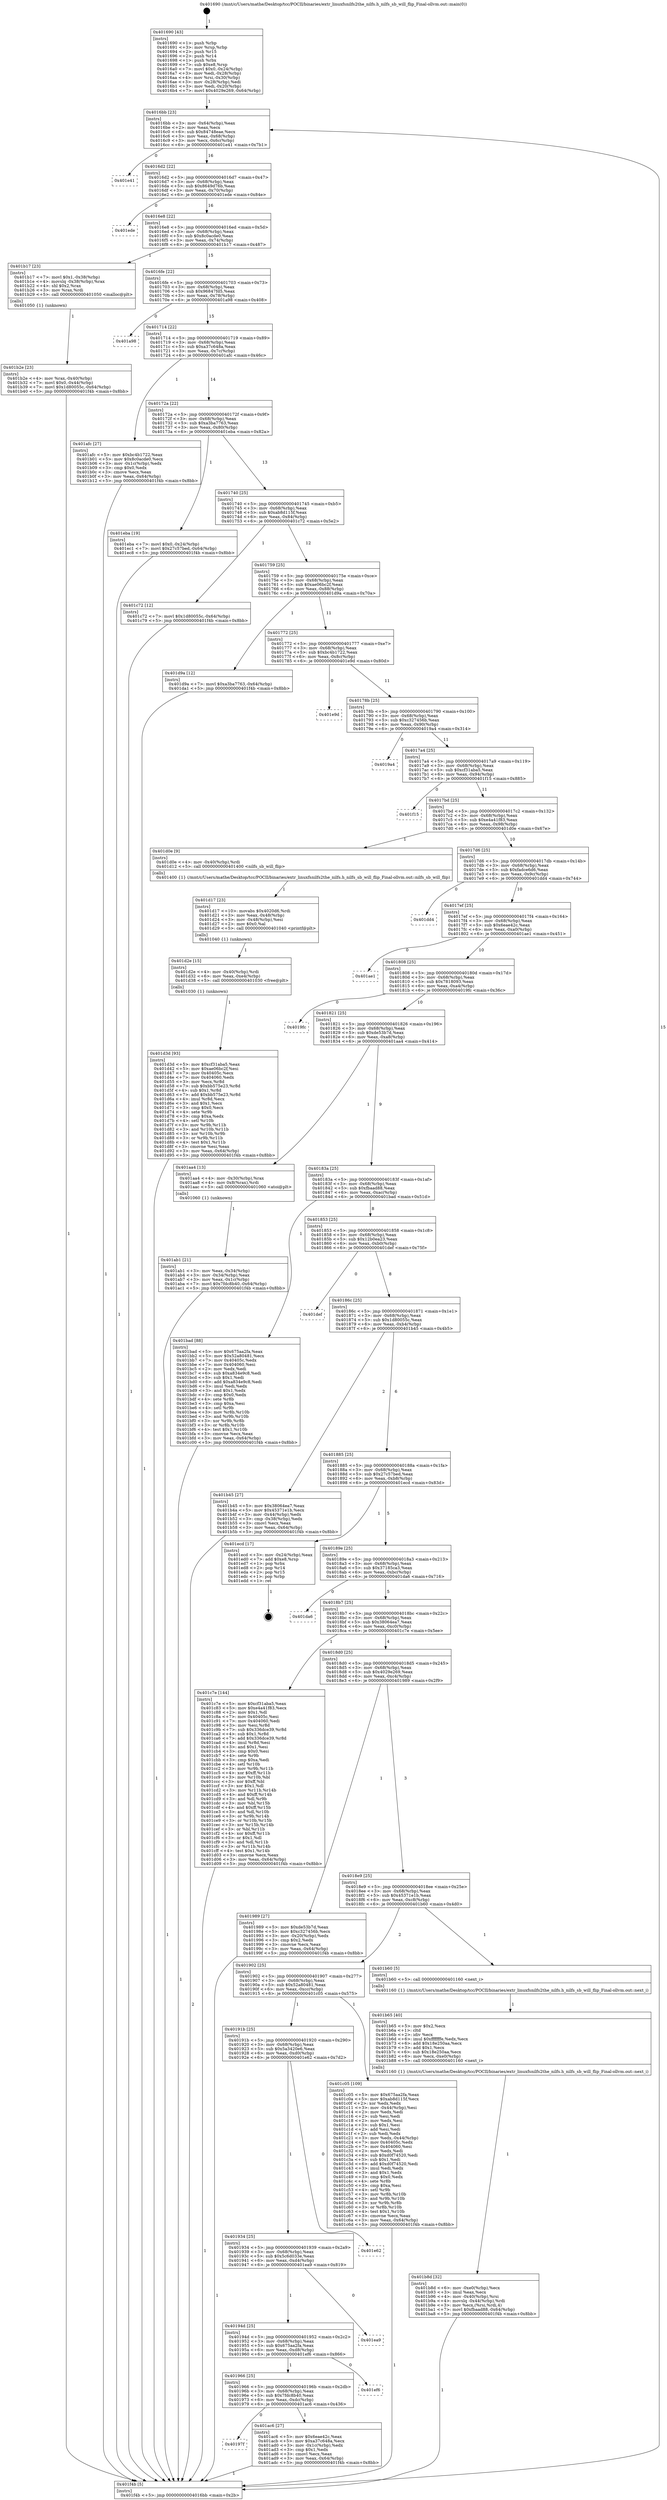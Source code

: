 digraph "0x401690" {
  label = "0x401690 (/mnt/c/Users/mathe/Desktop/tcc/POCII/binaries/extr_linuxfsnilfs2the_nilfs.h_nilfs_sb_will_flip_Final-ollvm.out::main(0))"
  labelloc = "t"
  node[shape=record]

  Entry [label="",width=0.3,height=0.3,shape=circle,fillcolor=black,style=filled]
  "0x4016bb" [label="{
     0x4016bb [23]\l
     | [instrs]\l
     &nbsp;&nbsp;0x4016bb \<+3\>: mov -0x64(%rbp),%eax\l
     &nbsp;&nbsp;0x4016be \<+2\>: mov %eax,%ecx\l
     &nbsp;&nbsp;0x4016c0 \<+6\>: sub $0x84748eae,%ecx\l
     &nbsp;&nbsp;0x4016c6 \<+3\>: mov %eax,-0x68(%rbp)\l
     &nbsp;&nbsp;0x4016c9 \<+3\>: mov %ecx,-0x6c(%rbp)\l
     &nbsp;&nbsp;0x4016cc \<+6\>: je 0000000000401e41 \<main+0x7b1\>\l
  }"]
  "0x401e41" [label="{
     0x401e41\l
  }", style=dashed]
  "0x4016d2" [label="{
     0x4016d2 [22]\l
     | [instrs]\l
     &nbsp;&nbsp;0x4016d2 \<+5\>: jmp 00000000004016d7 \<main+0x47\>\l
     &nbsp;&nbsp;0x4016d7 \<+3\>: mov -0x68(%rbp),%eax\l
     &nbsp;&nbsp;0x4016da \<+5\>: sub $0x8649d76b,%eax\l
     &nbsp;&nbsp;0x4016df \<+3\>: mov %eax,-0x70(%rbp)\l
     &nbsp;&nbsp;0x4016e2 \<+6\>: je 0000000000401ede \<main+0x84e\>\l
  }"]
  Exit [label="",width=0.3,height=0.3,shape=circle,fillcolor=black,style=filled,peripheries=2]
  "0x401ede" [label="{
     0x401ede\l
  }", style=dashed]
  "0x4016e8" [label="{
     0x4016e8 [22]\l
     | [instrs]\l
     &nbsp;&nbsp;0x4016e8 \<+5\>: jmp 00000000004016ed \<main+0x5d\>\l
     &nbsp;&nbsp;0x4016ed \<+3\>: mov -0x68(%rbp),%eax\l
     &nbsp;&nbsp;0x4016f0 \<+5\>: sub $0x8c0acde0,%eax\l
     &nbsp;&nbsp;0x4016f5 \<+3\>: mov %eax,-0x74(%rbp)\l
     &nbsp;&nbsp;0x4016f8 \<+6\>: je 0000000000401b17 \<main+0x487\>\l
  }"]
  "0x401d3d" [label="{
     0x401d3d [93]\l
     | [instrs]\l
     &nbsp;&nbsp;0x401d3d \<+5\>: mov $0xcf31aba5,%eax\l
     &nbsp;&nbsp;0x401d42 \<+5\>: mov $0xae06bc2f,%esi\l
     &nbsp;&nbsp;0x401d47 \<+7\>: mov 0x40405c,%ecx\l
     &nbsp;&nbsp;0x401d4e \<+7\>: mov 0x404060,%edx\l
     &nbsp;&nbsp;0x401d55 \<+3\>: mov %ecx,%r8d\l
     &nbsp;&nbsp;0x401d58 \<+7\>: sub $0xbb575e23,%r8d\l
     &nbsp;&nbsp;0x401d5f \<+4\>: sub $0x1,%r8d\l
     &nbsp;&nbsp;0x401d63 \<+7\>: add $0xbb575e23,%r8d\l
     &nbsp;&nbsp;0x401d6a \<+4\>: imul %r8d,%ecx\l
     &nbsp;&nbsp;0x401d6e \<+3\>: and $0x1,%ecx\l
     &nbsp;&nbsp;0x401d71 \<+3\>: cmp $0x0,%ecx\l
     &nbsp;&nbsp;0x401d74 \<+4\>: sete %r9b\l
     &nbsp;&nbsp;0x401d78 \<+3\>: cmp $0xa,%edx\l
     &nbsp;&nbsp;0x401d7b \<+4\>: setl %r10b\l
     &nbsp;&nbsp;0x401d7f \<+3\>: mov %r9b,%r11b\l
     &nbsp;&nbsp;0x401d82 \<+3\>: and %r10b,%r11b\l
     &nbsp;&nbsp;0x401d85 \<+3\>: xor %r10b,%r9b\l
     &nbsp;&nbsp;0x401d88 \<+3\>: or %r9b,%r11b\l
     &nbsp;&nbsp;0x401d8b \<+4\>: test $0x1,%r11b\l
     &nbsp;&nbsp;0x401d8f \<+3\>: cmovne %esi,%eax\l
     &nbsp;&nbsp;0x401d92 \<+3\>: mov %eax,-0x64(%rbp)\l
     &nbsp;&nbsp;0x401d95 \<+5\>: jmp 0000000000401f4b \<main+0x8bb\>\l
  }"]
  "0x401b17" [label="{
     0x401b17 [23]\l
     | [instrs]\l
     &nbsp;&nbsp;0x401b17 \<+7\>: movl $0x1,-0x38(%rbp)\l
     &nbsp;&nbsp;0x401b1e \<+4\>: movslq -0x38(%rbp),%rax\l
     &nbsp;&nbsp;0x401b22 \<+4\>: shl $0x2,%rax\l
     &nbsp;&nbsp;0x401b26 \<+3\>: mov %rax,%rdi\l
     &nbsp;&nbsp;0x401b29 \<+5\>: call 0000000000401050 \<malloc@plt\>\l
     | [calls]\l
     &nbsp;&nbsp;0x401050 \{1\} (unknown)\l
  }"]
  "0x4016fe" [label="{
     0x4016fe [22]\l
     | [instrs]\l
     &nbsp;&nbsp;0x4016fe \<+5\>: jmp 0000000000401703 \<main+0x73\>\l
     &nbsp;&nbsp;0x401703 \<+3\>: mov -0x68(%rbp),%eax\l
     &nbsp;&nbsp;0x401706 \<+5\>: sub $0x96847fd5,%eax\l
     &nbsp;&nbsp;0x40170b \<+3\>: mov %eax,-0x78(%rbp)\l
     &nbsp;&nbsp;0x40170e \<+6\>: je 0000000000401a98 \<main+0x408\>\l
  }"]
  "0x401d2e" [label="{
     0x401d2e [15]\l
     | [instrs]\l
     &nbsp;&nbsp;0x401d2e \<+4\>: mov -0x40(%rbp),%rdi\l
     &nbsp;&nbsp;0x401d32 \<+6\>: mov %eax,-0xe4(%rbp)\l
     &nbsp;&nbsp;0x401d38 \<+5\>: call 0000000000401030 \<free@plt\>\l
     | [calls]\l
     &nbsp;&nbsp;0x401030 \{1\} (unknown)\l
  }"]
  "0x401a98" [label="{
     0x401a98\l
  }", style=dashed]
  "0x401714" [label="{
     0x401714 [22]\l
     | [instrs]\l
     &nbsp;&nbsp;0x401714 \<+5\>: jmp 0000000000401719 \<main+0x89\>\l
     &nbsp;&nbsp;0x401719 \<+3\>: mov -0x68(%rbp),%eax\l
     &nbsp;&nbsp;0x40171c \<+5\>: sub $0xa37c648a,%eax\l
     &nbsp;&nbsp;0x401721 \<+3\>: mov %eax,-0x7c(%rbp)\l
     &nbsp;&nbsp;0x401724 \<+6\>: je 0000000000401afc \<main+0x46c\>\l
  }"]
  "0x401d17" [label="{
     0x401d17 [23]\l
     | [instrs]\l
     &nbsp;&nbsp;0x401d17 \<+10\>: movabs $0x4020d6,%rdi\l
     &nbsp;&nbsp;0x401d21 \<+3\>: mov %eax,-0x48(%rbp)\l
     &nbsp;&nbsp;0x401d24 \<+3\>: mov -0x48(%rbp),%esi\l
     &nbsp;&nbsp;0x401d27 \<+2\>: mov $0x0,%al\l
     &nbsp;&nbsp;0x401d29 \<+5\>: call 0000000000401040 \<printf@plt\>\l
     | [calls]\l
     &nbsp;&nbsp;0x401040 \{1\} (unknown)\l
  }"]
  "0x401afc" [label="{
     0x401afc [27]\l
     | [instrs]\l
     &nbsp;&nbsp;0x401afc \<+5\>: mov $0xbc4b1722,%eax\l
     &nbsp;&nbsp;0x401b01 \<+5\>: mov $0x8c0acde0,%ecx\l
     &nbsp;&nbsp;0x401b06 \<+3\>: mov -0x1c(%rbp),%edx\l
     &nbsp;&nbsp;0x401b09 \<+3\>: cmp $0x0,%edx\l
     &nbsp;&nbsp;0x401b0c \<+3\>: cmove %ecx,%eax\l
     &nbsp;&nbsp;0x401b0f \<+3\>: mov %eax,-0x64(%rbp)\l
     &nbsp;&nbsp;0x401b12 \<+5\>: jmp 0000000000401f4b \<main+0x8bb\>\l
  }"]
  "0x40172a" [label="{
     0x40172a [22]\l
     | [instrs]\l
     &nbsp;&nbsp;0x40172a \<+5\>: jmp 000000000040172f \<main+0x9f\>\l
     &nbsp;&nbsp;0x40172f \<+3\>: mov -0x68(%rbp),%eax\l
     &nbsp;&nbsp;0x401732 \<+5\>: sub $0xa3ba7763,%eax\l
     &nbsp;&nbsp;0x401737 \<+3\>: mov %eax,-0x80(%rbp)\l
     &nbsp;&nbsp;0x40173a \<+6\>: je 0000000000401eba \<main+0x82a\>\l
  }"]
  "0x401b8d" [label="{
     0x401b8d [32]\l
     | [instrs]\l
     &nbsp;&nbsp;0x401b8d \<+6\>: mov -0xe0(%rbp),%ecx\l
     &nbsp;&nbsp;0x401b93 \<+3\>: imul %eax,%ecx\l
     &nbsp;&nbsp;0x401b96 \<+4\>: mov -0x40(%rbp),%rsi\l
     &nbsp;&nbsp;0x401b9a \<+4\>: movslq -0x44(%rbp),%rdi\l
     &nbsp;&nbsp;0x401b9e \<+3\>: mov %ecx,(%rsi,%rdi,4)\l
     &nbsp;&nbsp;0x401ba1 \<+7\>: movl $0xfbaad88,-0x64(%rbp)\l
     &nbsp;&nbsp;0x401ba8 \<+5\>: jmp 0000000000401f4b \<main+0x8bb\>\l
  }"]
  "0x401eba" [label="{
     0x401eba [19]\l
     | [instrs]\l
     &nbsp;&nbsp;0x401eba \<+7\>: movl $0x0,-0x24(%rbp)\l
     &nbsp;&nbsp;0x401ec1 \<+7\>: movl $0x27c57bed,-0x64(%rbp)\l
     &nbsp;&nbsp;0x401ec8 \<+5\>: jmp 0000000000401f4b \<main+0x8bb\>\l
  }"]
  "0x401740" [label="{
     0x401740 [25]\l
     | [instrs]\l
     &nbsp;&nbsp;0x401740 \<+5\>: jmp 0000000000401745 \<main+0xb5\>\l
     &nbsp;&nbsp;0x401745 \<+3\>: mov -0x68(%rbp),%eax\l
     &nbsp;&nbsp;0x401748 \<+5\>: sub $0xab8d115f,%eax\l
     &nbsp;&nbsp;0x40174d \<+6\>: mov %eax,-0x84(%rbp)\l
     &nbsp;&nbsp;0x401753 \<+6\>: je 0000000000401c72 \<main+0x5e2\>\l
  }"]
  "0x401b65" [label="{
     0x401b65 [40]\l
     | [instrs]\l
     &nbsp;&nbsp;0x401b65 \<+5\>: mov $0x2,%ecx\l
     &nbsp;&nbsp;0x401b6a \<+1\>: cltd\l
     &nbsp;&nbsp;0x401b6b \<+2\>: idiv %ecx\l
     &nbsp;&nbsp;0x401b6d \<+6\>: imul $0xfffffffe,%edx,%ecx\l
     &nbsp;&nbsp;0x401b73 \<+6\>: add $0x18e250aa,%ecx\l
     &nbsp;&nbsp;0x401b79 \<+3\>: add $0x1,%ecx\l
     &nbsp;&nbsp;0x401b7c \<+6\>: sub $0x18e250aa,%ecx\l
     &nbsp;&nbsp;0x401b82 \<+6\>: mov %ecx,-0xe0(%rbp)\l
     &nbsp;&nbsp;0x401b88 \<+5\>: call 0000000000401160 \<next_i\>\l
     | [calls]\l
     &nbsp;&nbsp;0x401160 \{1\} (/mnt/c/Users/mathe/Desktop/tcc/POCII/binaries/extr_linuxfsnilfs2the_nilfs.h_nilfs_sb_will_flip_Final-ollvm.out::next_i)\l
  }"]
  "0x401c72" [label="{
     0x401c72 [12]\l
     | [instrs]\l
     &nbsp;&nbsp;0x401c72 \<+7\>: movl $0x1d80055c,-0x64(%rbp)\l
     &nbsp;&nbsp;0x401c79 \<+5\>: jmp 0000000000401f4b \<main+0x8bb\>\l
  }"]
  "0x401759" [label="{
     0x401759 [25]\l
     | [instrs]\l
     &nbsp;&nbsp;0x401759 \<+5\>: jmp 000000000040175e \<main+0xce\>\l
     &nbsp;&nbsp;0x40175e \<+3\>: mov -0x68(%rbp),%eax\l
     &nbsp;&nbsp;0x401761 \<+5\>: sub $0xae06bc2f,%eax\l
     &nbsp;&nbsp;0x401766 \<+6\>: mov %eax,-0x88(%rbp)\l
     &nbsp;&nbsp;0x40176c \<+6\>: je 0000000000401d9a \<main+0x70a\>\l
  }"]
  "0x401b2e" [label="{
     0x401b2e [23]\l
     | [instrs]\l
     &nbsp;&nbsp;0x401b2e \<+4\>: mov %rax,-0x40(%rbp)\l
     &nbsp;&nbsp;0x401b32 \<+7\>: movl $0x0,-0x44(%rbp)\l
     &nbsp;&nbsp;0x401b39 \<+7\>: movl $0x1d80055c,-0x64(%rbp)\l
     &nbsp;&nbsp;0x401b40 \<+5\>: jmp 0000000000401f4b \<main+0x8bb\>\l
  }"]
  "0x401d9a" [label="{
     0x401d9a [12]\l
     | [instrs]\l
     &nbsp;&nbsp;0x401d9a \<+7\>: movl $0xa3ba7763,-0x64(%rbp)\l
     &nbsp;&nbsp;0x401da1 \<+5\>: jmp 0000000000401f4b \<main+0x8bb\>\l
  }"]
  "0x401772" [label="{
     0x401772 [25]\l
     | [instrs]\l
     &nbsp;&nbsp;0x401772 \<+5\>: jmp 0000000000401777 \<main+0xe7\>\l
     &nbsp;&nbsp;0x401777 \<+3\>: mov -0x68(%rbp),%eax\l
     &nbsp;&nbsp;0x40177a \<+5\>: sub $0xbc4b1722,%eax\l
     &nbsp;&nbsp;0x40177f \<+6\>: mov %eax,-0x8c(%rbp)\l
     &nbsp;&nbsp;0x401785 \<+6\>: je 0000000000401e9d \<main+0x80d\>\l
  }"]
  "0x40197f" [label="{
     0x40197f\l
  }", style=dashed]
  "0x401e9d" [label="{
     0x401e9d\l
  }", style=dashed]
  "0x40178b" [label="{
     0x40178b [25]\l
     | [instrs]\l
     &nbsp;&nbsp;0x40178b \<+5\>: jmp 0000000000401790 \<main+0x100\>\l
     &nbsp;&nbsp;0x401790 \<+3\>: mov -0x68(%rbp),%eax\l
     &nbsp;&nbsp;0x401793 \<+5\>: sub $0xc327456b,%eax\l
     &nbsp;&nbsp;0x401798 \<+6\>: mov %eax,-0x90(%rbp)\l
     &nbsp;&nbsp;0x40179e \<+6\>: je 00000000004019a4 \<main+0x314\>\l
  }"]
  "0x401ac6" [label="{
     0x401ac6 [27]\l
     | [instrs]\l
     &nbsp;&nbsp;0x401ac6 \<+5\>: mov $0x6eae42c,%eax\l
     &nbsp;&nbsp;0x401acb \<+5\>: mov $0xa37c648a,%ecx\l
     &nbsp;&nbsp;0x401ad0 \<+3\>: mov -0x1c(%rbp),%edx\l
     &nbsp;&nbsp;0x401ad3 \<+3\>: cmp $0x1,%edx\l
     &nbsp;&nbsp;0x401ad6 \<+3\>: cmovl %ecx,%eax\l
     &nbsp;&nbsp;0x401ad9 \<+3\>: mov %eax,-0x64(%rbp)\l
     &nbsp;&nbsp;0x401adc \<+5\>: jmp 0000000000401f4b \<main+0x8bb\>\l
  }"]
  "0x4019a4" [label="{
     0x4019a4\l
  }", style=dashed]
  "0x4017a4" [label="{
     0x4017a4 [25]\l
     | [instrs]\l
     &nbsp;&nbsp;0x4017a4 \<+5\>: jmp 00000000004017a9 \<main+0x119\>\l
     &nbsp;&nbsp;0x4017a9 \<+3\>: mov -0x68(%rbp),%eax\l
     &nbsp;&nbsp;0x4017ac \<+5\>: sub $0xcf31aba5,%eax\l
     &nbsp;&nbsp;0x4017b1 \<+6\>: mov %eax,-0x94(%rbp)\l
     &nbsp;&nbsp;0x4017b7 \<+6\>: je 0000000000401f15 \<main+0x885\>\l
  }"]
  "0x401966" [label="{
     0x401966 [25]\l
     | [instrs]\l
     &nbsp;&nbsp;0x401966 \<+5\>: jmp 000000000040196b \<main+0x2db\>\l
     &nbsp;&nbsp;0x40196b \<+3\>: mov -0x68(%rbp),%eax\l
     &nbsp;&nbsp;0x40196e \<+5\>: sub $0x7fdc8b40,%eax\l
     &nbsp;&nbsp;0x401973 \<+6\>: mov %eax,-0xdc(%rbp)\l
     &nbsp;&nbsp;0x401979 \<+6\>: je 0000000000401ac6 \<main+0x436\>\l
  }"]
  "0x401f15" [label="{
     0x401f15\l
  }", style=dashed]
  "0x4017bd" [label="{
     0x4017bd [25]\l
     | [instrs]\l
     &nbsp;&nbsp;0x4017bd \<+5\>: jmp 00000000004017c2 \<main+0x132\>\l
     &nbsp;&nbsp;0x4017c2 \<+3\>: mov -0x68(%rbp),%eax\l
     &nbsp;&nbsp;0x4017c5 \<+5\>: sub $0xe4a41f83,%eax\l
     &nbsp;&nbsp;0x4017ca \<+6\>: mov %eax,-0x98(%rbp)\l
     &nbsp;&nbsp;0x4017d0 \<+6\>: je 0000000000401d0e \<main+0x67e\>\l
  }"]
  "0x401ef6" [label="{
     0x401ef6\l
  }", style=dashed]
  "0x401d0e" [label="{
     0x401d0e [9]\l
     | [instrs]\l
     &nbsp;&nbsp;0x401d0e \<+4\>: mov -0x40(%rbp),%rdi\l
     &nbsp;&nbsp;0x401d12 \<+5\>: call 0000000000401400 \<nilfs_sb_will_flip\>\l
     | [calls]\l
     &nbsp;&nbsp;0x401400 \{1\} (/mnt/c/Users/mathe/Desktop/tcc/POCII/binaries/extr_linuxfsnilfs2the_nilfs.h_nilfs_sb_will_flip_Final-ollvm.out::nilfs_sb_will_flip)\l
  }"]
  "0x4017d6" [label="{
     0x4017d6 [25]\l
     | [instrs]\l
     &nbsp;&nbsp;0x4017d6 \<+5\>: jmp 00000000004017db \<main+0x14b\>\l
     &nbsp;&nbsp;0x4017db \<+3\>: mov -0x68(%rbp),%eax\l
     &nbsp;&nbsp;0x4017de \<+5\>: sub $0xfadce6d6,%eax\l
     &nbsp;&nbsp;0x4017e3 \<+6\>: mov %eax,-0x9c(%rbp)\l
     &nbsp;&nbsp;0x4017e9 \<+6\>: je 0000000000401dd4 \<main+0x744\>\l
  }"]
  "0x40194d" [label="{
     0x40194d [25]\l
     | [instrs]\l
     &nbsp;&nbsp;0x40194d \<+5\>: jmp 0000000000401952 \<main+0x2c2\>\l
     &nbsp;&nbsp;0x401952 \<+3\>: mov -0x68(%rbp),%eax\l
     &nbsp;&nbsp;0x401955 \<+5\>: sub $0x675aa2fa,%eax\l
     &nbsp;&nbsp;0x40195a \<+6\>: mov %eax,-0xd8(%rbp)\l
     &nbsp;&nbsp;0x401960 \<+6\>: je 0000000000401ef6 \<main+0x866\>\l
  }"]
  "0x401dd4" [label="{
     0x401dd4\l
  }", style=dashed]
  "0x4017ef" [label="{
     0x4017ef [25]\l
     | [instrs]\l
     &nbsp;&nbsp;0x4017ef \<+5\>: jmp 00000000004017f4 \<main+0x164\>\l
     &nbsp;&nbsp;0x4017f4 \<+3\>: mov -0x68(%rbp),%eax\l
     &nbsp;&nbsp;0x4017f7 \<+5\>: sub $0x6eae42c,%eax\l
     &nbsp;&nbsp;0x4017fc \<+6\>: mov %eax,-0xa0(%rbp)\l
     &nbsp;&nbsp;0x401802 \<+6\>: je 0000000000401ae1 \<main+0x451\>\l
  }"]
  "0x401ea9" [label="{
     0x401ea9\l
  }", style=dashed]
  "0x401ae1" [label="{
     0x401ae1\l
  }", style=dashed]
  "0x401808" [label="{
     0x401808 [25]\l
     | [instrs]\l
     &nbsp;&nbsp;0x401808 \<+5\>: jmp 000000000040180d \<main+0x17d\>\l
     &nbsp;&nbsp;0x40180d \<+3\>: mov -0x68(%rbp),%eax\l
     &nbsp;&nbsp;0x401810 \<+5\>: sub $0x7818093,%eax\l
     &nbsp;&nbsp;0x401815 \<+6\>: mov %eax,-0xa4(%rbp)\l
     &nbsp;&nbsp;0x40181b \<+6\>: je 00000000004019fc \<main+0x36c\>\l
  }"]
  "0x401934" [label="{
     0x401934 [25]\l
     | [instrs]\l
     &nbsp;&nbsp;0x401934 \<+5\>: jmp 0000000000401939 \<main+0x2a9\>\l
     &nbsp;&nbsp;0x401939 \<+3\>: mov -0x68(%rbp),%eax\l
     &nbsp;&nbsp;0x40193c \<+5\>: sub $0x5c6d033e,%eax\l
     &nbsp;&nbsp;0x401941 \<+6\>: mov %eax,-0xd4(%rbp)\l
     &nbsp;&nbsp;0x401947 \<+6\>: je 0000000000401ea9 \<main+0x819\>\l
  }"]
  "0x4019fc" [label="{
     0x4019fc\l
  }", style=dashed]
  "0x401821" [label="{
     0x401821 [25]\l
     | [instrs]\l
     &nbsp;&nbsp;0x401821 \<+5\>: jmp 0000000000401826 \<main+0x196\>\l
     &nbsp;&nbsp;0x401826 \<+3\>: mov -0x68(%rbp),%eax\l
     &nbsp;&nbsp;0x401829 \<+5\>: sub $0xde53b7d,%eax\l
     &nbsp;&nbsp;0x40182e \<+6\>: mov %eax,-0xa8(%rbp)\l
     &nbsp;&nbsp;0x401834 \<+6\>: je 0000000000401aa4 \<main+0x414\>\l
  }"]
  "0x401e62" [label="{
     0x401e62\l
  }", style=dashed]
  "0x401aa4" [label="{
     0x401aa4 [13]\l
     | [instrs]\l
     &nbsp;&nbsp;0x401aa4 \<+4\>: mov -0x30(%rbp),%rax\l
     &nbsp;&nbsp;0x401aa8 \<+4\>: mov 0x8(%rax),%rdi\l
     &nbsp;&nbsp;0x401aac \<+5\>: call 0000000000401060 \<atoi@plt\>\l
     | [calls]\l
     &nbsp;&nbsp;0x401060 \{1\} (unknown)\l
  }"]
  "0x40183a" [label="{
     0x40183a [25]\l
     | [instrs]\l
     &nbsp;&nbsp;0x40183a \<+5\>: jmp 000000000040183f \<main+0x1af\>\l
     &nbsp;&nbsp;0x40183f \<+3\>: mov -0x68(%rbp),%eax\l
     &nbsp;&nbsp;0x401842 \<+5\>: sub $0xfbaad88,%eax\l
     &nbsp;&nbsp;0x401847 \<+6\>: mov %eax,-0xac(%rbp)\l
     &nbsp;&nbsp;0x40184d \<+6\>: je 0000000000401bad \<main+0x51d\>\l
  }"]
  "0x40191b" [label="{
     0x40191b [25]\l
     | [instrs]\l
     &nbsp;&nbsp;0x40191b \<+5\>: jmp 0000000000401920 \<main+0x290\>\l
     &nbsp;&nbsp;0x401920 \<+3\>: mov -0x68(%rbp),%eax\l
     &nbsp;&nbsp;0x401923 \<+5\>: sub $0x5a3420e6,%eax\l
     &nbsp;&nbsp;0x401928 \<+6\>: mov %eax,-0xd0(%rbp)\l
     &nbsp;&nbsp;0x40192e \<+6\>: je 0000000000401e62 \<main+0x7d2\>\l
  }"]
  "0x401bad" [label="{
     0x401bad [88]\l
     | [instrs]\l
     &nbsp;&nbsp;0x401bad \<+5\>: mov $0x675aa2fa,%eax\l
     &nbsp;&nbsp;0x401bb2 \<+5\>: mov $0x52a80481,%ecx\l
     &nbsp;&nbsp;0x401bb7 \<+7\>: mov 0x40405c,%edx\l
     &nbsp;&nbsp;0x401bbe \<+7\>: mov 0x404060,%esi\l
     &nbsp;&nbsp;0x401bc5 \<+2\>: mov %edx,%edi\l
     &nbsp;&nbsp;0x401bc7 \<+6\>: sub $0xa834e9c8,%edi\l
     &nbsp;&nbsp;0x401bcd \<+3\>: sub $0x1,%edi\l
     &nbsp;&nbsp;0x401bd0 \<+6\>: add $0xa834e9c8,%edi\l
     &nbsp;&nbsp;0x401bd6 \<+3\>: imul %edi,%edx\l
     &nbsp;&nbsp;0x401bd9 \<+3\>: and $0x1,%edx\l
     &nbsp;&nbsp;0x401bdc \<+3\>: cmp $0x0,%edx\l
     &nbsp;&nbsp;0x401bdf \<+4\>: sete %r8b\l
     &nbsp;&nbsp;0x401be3 \<+3\>: cmp $0xa,%esi\l
     &nbsp;&nbsp;0x401be6 \<+4\>: setl %r9b\l
     &nbsp;&nbsp;0x401bea \<+3\>: mov %r8b,%r10b\l
     &nbsp;&nbsp;0x401bed \<+3\>: and %r9b,%r10b\l
     &nbsp;&nbsp;0x401bf0 \<+3\>: xor %r9b,%r8b\l
     &nbsp;&nbsp;0x401bf3 \<+3\>: or %r8b,%r10b\l
     &nbsp;&nbsp;0x401bf6 \<+4\>: test $0x1,%r10b\l
     &nbsp;&nbsp;0x401bfa \<+3\>: cmovne %ecx,%eax\l
     &nbsp;&nbsp;0x401bfd \<+3\>: mov %eax,-0x64(%rbp)\l
     &nbsp;&nbsp;0x401c00 \<+5\>: jmp 0000000000401f4b \<main+0x8bb\>\l
  }"]
  "0x401853" [label="{
     0x401853 [25]\l
     | [instrs]\l
     &nbsp;&nbsp;0x401853 \<+5\>: jmp 0000000000401858 \<main+0x1c8\>\l
     &nbsp;&nbsp;0x401858 \<+3\>: mov -0x68(%rbp),%eax\l
     &nbsp;&nbsp;0x40185b \<+5\>: sub $0x12b0ea23,%eax\l
     &nbsp;&nbsp;0x401860 \<+6\>: mov %eax,-0xb0(%rbp)\l
     &nbsp;&nbsp;0x401866 \<+6\>: je 0000000000401def \<main+0x75f\>\l
  }"]
  "0x401c05" [label="{
     0x401c05 [109]\l
     | [instrs]\l
     &nbsp;&nbsp;0x401c05 \<+5\>: mov $0x675aa2fa,%eax\l
     &nbsp;&nbsp;0x401c0a \<+5\>: mov $0xab8d115f,%ecx\l
     &nbsp;&nbsp;0x401c0f \<+2\>: xor %edx,%edx\l
     &nbsp;&nbsp;0x401c11 \<+3\>: mov -0x44(%rbp),%esi\l
     &nbsp;&nbsp;0x401c14 \<+2\>: mov %edx,%edi\l
     &nbsp;&nbsp;0x401c16 \<+2\>: sub %esi,%edi\l
     &nbsp;&nbsp;0x401c18 \<+2\>: mov %edx,%esi\l
     &nbsp;&nbsp;0x401c1a \<+3\>: sub $0x1,%esi\l
     &nbsp;&nbsp;0x401c1d \<+2\>: add %esi,%edi\l
     &nbsp;&nbsp;0x401c1f \<+2\>: sub %edi,%edx\l
     &nbsp;&nbsp;0x401c21 \<+3\>: mov %edx,-0x44(%rbp)\l
     &nbsp;&nbsp;0x401c24 \<+7\>: mov 0x40405c,%edx\l
     &nbsp;&nbsp;0x401c2b \<+7\>: mov 0x404060,%esi\l
     &nbsp;&nbsp;0x401c32 \<+2\>: mov %edx,%edi\l
     &nbsp;&nbsp;0x401c34 \<+6\>: sub $0xd0f74520,%edi\l
     &nbsp;&nbsp;0x401c3a \<+3\>: sub $0x1,%edi\l
     &nbsp;&nbsp;0x401c3d \<+6\>: add $0xd0f74520,%edi\l
     &nbsp;&nbsp;0x401c43 \<+3\>: imul %edi,%edx\l
     &nbsp;&nbsp;0x401c46 \<+3\>: and $0x1,%edx\l
     &nbsp;&nbsp;0x401c49 \<+3\>: cmp $0x0,%edx\l
     &nbsp;&nbsp;0x401c4c \<+4\>: sete %r8b\l
     &nbsp;&nbsp;0x401c50 \<+3\>: cmp $0xa,%esi\l
     &nbsp;&nbsp;0x401c53 \<+4\>: setl %r9b\l
     &nbsp;&nbsp;0x401c57 \<+3\>: mov %r8b,%r10b\l
     &nbsp;&nbsp;0x401c5a \<+3\>: and %r9b,%r10b\l
     &nbsp;&nbsp;0x401c5d \<+3\>: xor %r9b,%r8b\l
     &nbsp;&nbsp;0x401c60 \<+3\>: or %r8b,%r10b\l
     &nbsp;&nbsp;0x401c63 \<+4\>: test $0x1,%r10b\l
     &nbsp;&nbsp;0x401c67 \<+3\>: cmovne %ecx,%eax\l
     &nbsp;&nbsp;0x401c6a \<+3\>: mov %eax,-0x64(%rbp)\l
     &nbsp;&nbsp;0x401c6d \<+5\>: jmp 0000000000401f4b \<main+0x8bb\>\l
  }"]
  "0x401def" [label="{
     0x401def\l
  }", style=dashed]
  "0x40186c" [label="{
     0x40186c [25]\l
     | [instrs]\l
     &nbsp;&nbsp;0x40186c \<+5\>: jmp 0000000000401871 \<main+0x1e1\>\l
     &nbsp;&nbsp;0x401871 \<+3\>: mov -0x68(%rbp),%eax\l
     &nbsp;&nbsp;0x401874 \<+5\>: sub $0x1d80055c,%eax\l
     &nbsp;&nbsp;0x401879 \<+6\>: mov %eax,-0xb4(%rbp)\l
     &nbsp;&nbsp;0x40187f \<+6\>: je 0000000000401b45 \<main+0x4b5\>\l
  }"]
  "0x401902" [label="{
     0x401902 [25]\l
     | [instrs]\l
     &nbsp;&nbsp;0x401902 \<+5\>: jmp 0000000000401907 \<main+0x277\>\l
     &nbsp;&nbsp;0x401907 \<+3\>: mov -0x68(%rbp),%eax\l
     &nbsp;&nbsp;0x40190a \<+5\>: sub $0x52a80481,%eax\l
     &nbsp;&nbsp;0x40190f \<+6\>: mov %eax,-0xcc(%rbp)\l
     &nbsp;&nbsp;0x401915 \<+6\>: je 0000000000401c05 \<main+0x575\>\l
  }"]
  "0x401b45" [label="{
     0x401b45 [27]\l
     | [instrs]\l
     &nbsp;&nbsp;0x401b45 \<+5\>: mov $0x38064ea7,%eax\l
     &nbsp;&nbsp;0x401b4a \<+5\>: mov $0x45371e1b,%ecx\l
     &nbsp;&nbsp;0x401b4f \<+3\>: mov -0x44(%rbp),%edx\l
     &nbsp;&nbsp;0x401b52 \<+3\>: cmp -0x38(%rbp),%edx\l
     &nbsp;&nbsp;0x401b55 \<+3\>: cmovl %ecx,%eax\l
     &nbsp;&nbsp;0x401b58 \<+3\>: mov %eax,-0x64(%rbp)\l
     &nbsp;&nbsp;0x401b5b \<+5\>: jmp 0000000000401f4b \<main+0x8bb\>\l
  }"]
  "0x401885" [label="{
     0x401885 [25]\l
     | [instrs]\l
     &nbsp;&nbsp;0x401885 \<+5\>: jmp 000000000040188a \<main+0x1fa\>\l
     &nbsp;&nbsp;0x40188a \<+3\>: mov -0x68(%rbp),%eax\l
     &nbsp;&nbsp;0x40188d \<+5\>: sub $0x27c57bed,%eax\l
     &nbsp;&nbsp;0x401892 \<+6\>: mov %eax,-0xb8(%rbp)\l
     &nbsp;&nbsp;0x401898 \<+6\>: je 0000000000401ecd \<main+0x83d\>\l
  }"]
  "0x401b60" [label="{
     0x401b60 [5]\l
     | [instrs]\l
     &nbsp;&nbsp;0x401b60 \<+5\>: call 0000000000401160 \<next_i\>\l
     | [calls]\l
     &nbsp;&nbsp;0x401160 \{1\} (/mnt/c/Users/mathe/Desktop/tcc/POCII/binaries/extr_linuxfsnilfs2the_nilfs.h_nilfs_sb_will_flip_Final-ollvm.out::next_i)\l
  }"]
  "0x401ecd" [label="{
     0x401ecd [17]\l
     | [instrs]\l
     &nbsp;&nbsp;0x401ecd \<+3\>: mov -0x24(%rbp),%eax\l
     &nbsp;&nbsp;0x401ed0 \<+7\>: add $0xe8,%rsp\l
     &nbsp;&nbsp;0x401ed7 \<+1\>: pop %rbx\l
     &nbsp;&nbsp;0x401ed8 \<+2\>: pop %r14\l
     &nbsp;&nbsp;0x401eda \<+2\>: pop %r15\l
     &nbsp;&nbsp;0x401edc \<+1\>: pop %rbp\l
     &nbsp;&nbsp;0x401edd \<+1\>: ret\l
  }"]
  "0x40189e" [label="{
     0x40189e [25]\l
     | [instrs]\l
     &nbsp;&nbsp;0x40189e \<+5\>: jmp 00000000004018a3 \<main+0x213\>\l
     &nbsp;&nbsp;0x4018a3 \<+3\>: mov -0x68(%rbp),%eax\l
     &nbsp;&nbsp;0x4018a6 \<+5\>: sub $0x37185ca3,%eax\l
     &nbsp;&nbsp;0x4018ab \<+6\>: mov %eax,-0xbc(%rbp)\l
     &nbsp;&nbsp;0x4018b1 \<+6\>: je 0000000000401da6 \<main+0x716\>\l
  }"]
  "0x401ab1" [label="{
     0x401ab1 [21]\l
     | [instrs]\l
     &nbsp;&nbsp;0x401ab1 \<+3\>: mov %eax,-0x34(%rbp)\l
     &nbsp;&nbsp;0x401ab4 \<+3\>: mov -0x34(%rbp),%eax\l
     &nbsp;&nbsp;0x401ab7 \<+3\>: mov %eax,-0x1c(%rbp)\l
     &nbsp;&nbsp;0x401aba \<+7\>: movl $0x7fdc8b40,-0x64(%rbp)\l
     &nbsp;&nbsp;0x401ac1 \<+5\>: jmp 0000000000401f4b \<main+0x8bb\>\l
  }"]
  "0x401da6" [label="{
     0x401da6\l
  }", style=dashed]
  "0x4018b7" [label="{
     0x4018b7 [25]\l
     | [instrs]\l
     &nbsp;&nbsp;0x4018b7 \<+5\>: jmp 00000000004018bc \<main+0x22c\>\l
     &nbsp;&nbsp;0x4018bc \<+3\>: mov -0x68(%rbp),%eax\l
     &nbsp;&nbsp;0x4018bf \<+5\>: sub $0x38064ea7,%eax\l
     &nbsp;&nbsp;0x4018c4 \<+6\>: mov %eax,-0xc0(%rbp)\l
     &nbsp;&nbsp;0x4018ca \<+6\>: je 0000000000401c7e \<main+0x5ee\>\l
  }"]
  "0x401690" [label="{
     0x401690 [43]\l
     | [instrs]\l
     &nbsp;&nbsp;0x401690 \<+1\>: push %rbp\l
     &nbsp;&nbsp;0x401691 \<+3\>: mov %rsp,%rbp\l
     &nbsp;&nbsp;0x401694 \<+2\>: push %r15\l
     &nbsp;&nbsp;0x401696 \<+2\>: push %r14\l
     &nbsp;&nbsp;0x401698 \<+1\>: push %rbx\l
     &nbsp;&nbsp;0x401699 \<+7\>: sub $0xe8,%rsp\l
     &nbsp;&nbsp;0x4016a0 \<+7\>: movl $0x0,-0x24(%rbp)\l
     &nbsp;&nbsp;0x4016a7 \<+3\>: mov %edi,-0x28(%rbp)\l
     &nbsp;&nbsp;0x4016aa \<+4\>: mov %rsi,-0x30(%rbp)\l
     &nbsp;&nbsp;0x4016ae \<+3\>: mov -0x28(%rbp),%edi\l
     &nbsp;&nbsp;0x4016b1 \<+3\>: mov %edi,-0x20(%rbp)\l
     &nbsp;&nbsp;0x4016b4 \<+7\>: movl $0x4029e269,-0x64(%rbp)\l
  }"]
  "0x401c7e" [label="{
     0x401c7e [144]\l
     | [instrs]\l
     &nbsp;&nbsp;0x401c7e \<+5\>: mov $0xcf31aba5,%eax\l
     &nbsp;&nbsp;0x401c83 \<+5\>: mov $0xe4a41f83,%ecx\l
     &nbsp;&nbsp;0x401c88 \<+2\>: mov $0x1,%dl\l
     &nbsp;&nbsp;0x401c8a \<+7\>: mov 0x40405c,%esi\l
     &nbsp;&nbsp;0x401c91 \<+7\>: mov 0x404060,%edi\l
     &nbsp;&nbsp;0x401c98 \<+3\>: mov %esi,%r8d\l
     &nbsp;&nbsp;0x401c9b \<+7\>: sub $0x336dce39,%r8d\l
     &nbsp;&nbsp;0x401ca2 \<+4\>: sub $0x1,%r8d\l
     &nbsp;&nbsp;0x401ca6 \<+7\>: add $0x336dce39,%r8d\l
     &nbsp;&nbsp;0x401cad \<+4\>: imul %r8d,%esi\l
     &nbsp;&nbsp;0x401cb1 \<+3\>: and $0x1,%esi\l
     &nbsp;&nbsp;0x401cb4 \<+3\>: cmp $0x0,%esi\l
     &nbsp;&nbsp;0x401cb7 \<+4\>: sete %r9b\l
     &nbsp;&nbsp;0x401cbb \<+3\>: cmp $0xa,%edi\l
     &nbsp;&nbsp;0x401cbe \<+4\>: setl %r10b\l
     &nbsp;&nbsp;0x401cc2 \<+3\>: mov %r9b,%r11b\l
     &nbsp;&nbsp;0x401cc5 \<+4\>: xor $0xff,%r11b\l
     &nbsp;&nbsp;0x401cc9 \<+3\>: mov %r10b,%bl\l
     &nbsp;&nbsp;0x401ccc \<+3\>: xor $0xff,%bl\l
     &nbsp;&nbsp;0x401ccf \<+3\>: xor $0x1,%dl\l
     &nbsp;&nbsp;0x401cd2 \<+3\>: mov %r11b,%r14b\l
     &nbsp;&nbsp;0x401cd5 \<+4\>: and $0xff,%r14b\l
     &nbsp;&nbsp;0x401cd9 \<+3\>: and %dl,%r9b\l
     &nbsp;&nbsp;0x401cdc \<+3\>: mov %bl,%r15b\l
     &nbsp;&nbsp;0x401cdf \<+4\>: and $0xff,%r15b\l
     &nbsp;&nbsp;0x401ce3 \<+3\>: and %dl,%r10b\l
     &nbsp;&nbsp;0x401ce6 \<+3\>: or %r9b,%r14b\l
     &nbsp;&nbsp;0x401ce9 \<+3\>: or %r10b,%r15b\l
     &nbsp;&nbsp;0x401cec \<+3\>: xor %r15b,%r14b\l
     &nbsp;&nbsp;0x401cef \<+3\>: or %bl,%r11b\l
     &nbsp;&nbsp;0x401cf2 \<+4\>: xor $0xff,%r11b\l
     &nbsp;&nbsp;0x401cf6 \<+3\>: or $0x1,%dl\l
     &nbsp;&nbsp;0x401cf9 \<+3\>: and %dl,%r11b\l
     &nbsp;&nbsp;0x401cfc \<+3\>: or %r11b,%r14b\l
     &nbsp;&nbsp;0x401cff \<+4\>: test $0x1,%r14b\l
     &nbsp;&nbsp;0x401d03 \<+3\>: cmovne %ecx,%eax\l
     &nbsp;&nbsp;0x401d06 \<+3\>: mov %eax,-0x64(%rbp)\l
     &nbsp;&nbsp;0x401d09 \<+5\>: jmp 0000000000401f4b \<main+0x8bb\>\l
  }"]
  "0x4018d0" [label="{
     0x4018d0 [25]\l
     | [instrs]\l
     &nbsp;&nbsp;0x4018d0 \<+5\>: jmp 00000000004018d5 \<main+0x245\>\l
     &nbsp;&nbsp;0x4018d5 \<+3\>: mov -0x68(%rbp),%eax\l
     &nbsp;&nbsp;0x4018d8 \<+5\>: sub $0x4029e269,%eax\l
     &nbsp;&nbsp;0x4018dd \<+6\>: mov %eax,-0xc4(%rbp)\l
     &nbsp;&nbsp;0x4018e3 \<+6\>: je 0000000000401989 \<main+0x2f9\>\l
  }"]
  "0x401f4b" [label="{
     0x401f4b [5]\l
     | [instrs]\l
     &nbsp;&nbsp;0x401f4b \<+5\>: jmp 00000000004016bb \<main+0x2b\>\l
  }"]
  "0x401989" [label="{
     0x401989 [27]\l
     | [instrs]\l
     &nbsp;&nbsp;0x401989 \<+5\>: mov $0xde53b7d,%eax\l
     &nbsp;&nbsp;0x40198e \<+5\>: mov $0xc327456b,%ecx\l
     &nbsp;&nbsp;0x401993 \<+3\>: mov -0x20(%rbp),%edx\l
     &nbsp;&nbsp;0x401996 \<+3\>: cmp $0x2,%edx\l
     &nbsp;&nbsp;0x401999 \<+3\>: cmovne %ecx,%eax\l
     &nbsp;&nbsp;0x40199c \<+3\>: mov %eax,-0x64(%rbp)\l
     &nbsp;&nbsp;0x40199f \<+5\>: jmp 0000000000401f4b \<main+0x8bb\>\l
  }"]
  "0x4018e9" [label="{
     0x4018e9 [25]\l
     | [instrs]\l
     &nbsp;&nbsp;0x4018e9 \<+5\>: jmp 00000000004018ee \<main+0x25e\>\l
     &nbsp;&nbsp;0x4018ee \<+3\>: mov -0x68(%rbp),%eax\l
     &nbsp;&nbsp;0x4018f1 \<+5\>: sub $0x45371e1b,%eax\l
     &nbsp;&nbsp;0x4018f6 \<+6\>: mov %eax,-0xc8(%rbp)\l
     &nbsp;&nbsp;0x4018fc \<+6\>: je 0000000000401b60 \<main+0x4d0\>\l
  }"]
  Entry -> "0x401690" [label=" 1"]
  "0x4016bb" -> "0x401e41" [label=" 0"]
  "0x4016bb" -> "0x4016d2" [label=" 16"]
  "0x401ecd" -> Exit [label=" 1"]
  "0x4016d2" -> "0x401ede" [label=" 0"]
  "0x4016d2" -> "0x4016e8" [label=" 16"]
  "0x401eba" -> "0x401f4b" [label=" 1"]
  "0x4016e8" -> "0x401b17" [label=" 1"]
  "0x4016e8" -> "0x4016fe" [label=" 15"]
  "0x401d9a" -> "0x401f4b" [label=" 1"]
  "0x4016fe" -> "0x401a98" [label=" 0"]
  "0x4016fe" -> "0x401714" [label=" 15"]
  "0x401d3d" -> "0x401f4b" [label=" 1"]
  "0x401714" -> "0x401afc" [label=" 1"]
  "0x401714" -> "0x40172a" [label=" 14"]
  "0x401d2e" -> "0x401d3d" [label=" 1"]
  "0x40172a" -> "0x401eba" [label=" 1"]
  "0x40172a" -> "0x401740" [label=" 13"]
  "0x401d17" -> "0x401d2e" [label=" 1"]
  "0x401740" -> "0x401c72" [label=" 1"]
  "0x401740" -> "0x401759" [label=" 12"]
  "0x401d0e" -> "0x401d17" [label=" 1"]
  "0x401759" -> "0x401d9a" [label=" 1"]
  "0x401759" -> "0x401772" [label=" 11"]
  "0x401c7e" -> "0x401f4b" [label=" 1"]
  "0x401772" -> "0x401e9d" [label=" 0"]
  "0x401772" -> "0x40178b" [label=" 11"]
  "0x401c72" -> "0x401f4b" [label=" 1"]
  "0x40178b" -> "0x4019a4" [label=" 0"]
  "0x40178b" -> "0x4017a4" [label=" 11"]
  "0x401c05" -> "0x401f4b" [label=" 1"]
  "0x4017a4" -> "0x401f15" [label=" 0"]
  "0x4017a4" -> "0x4017bd" [label=" 11"]
  "0x401b8d" -> "0x401f4b" [label=" 1"]
  "0x4017bd" -> "0x401d0e" [label=" 1"]
  "0x4017bd" -> "0x4017d6" [label=" 10"]
  "0x401b65" -> "0x401b8d" [label=" 1"]
  "0x4017d6" -> "0x401dd4" [label=" 0"]
  "0x4017d6" -> "0x4017ef" [label=" 10"]
  "0x401b45" -> "0x401f4b" [label=" 2"]
  "0x4017ef" -> "0x401ae1" [label=" 0"]
  "0x4017ef" -> "0x401808" [label=" 10"]
  "0x401b2e" -> "0x401f4b" [label=" 1"]
  "0x401808" -> "0x4019fc" [label=" 0"]
  "0x401808" -> "0x401821" [label=" 10"]
  "0x401afc" -> "0x401f4b" [label=" 1"]
  "0x401821" -> "0x401aa4" [label=" 1"]
  "0x401821" -> "0x40183a" [label=" 9"]
  "0x401ac6" -> "0x401f4b" [label=" 1"]
  "0x40183a" -> "0x401bad" [label=" 1"]
  "0x40183a" -> "0x401853" [label=" 8"]
  "0x401966" -> "0x401ac6" [label=" 1"]
  "0x401853" -> "0x401def" [label=" 0"]
  "0x401853" -> "0x40186c" [label=" 8"]
  "0x401bad" -> "0x401f4b" [label=" 1"]
  "0x40186c" -> "0x401b45" [label=" 2"]
  "0x40186c" -> "0x401885" [label=" 6"]
  "0x40194d" -> "0x401ef6" [label=" 0"]
  "0x401885" -> "0x401ecd" [label=" 1"]
  "0x401885" -> "0x40189e" [label=" 5"]
  "0x401b60" -> "0x401b65" [label=" 1"]
  "0x40189e" -> "0x401da6" [label=" 0"]
  "0x40189e" -> "0x4018b7" [label=" 5"]
  "0x401934" -> "0x401ea9" [label=" 0"]
  "0x4018b7" -> "0x401c7e" [label=" 1"]
  "0x4018b7" -> "0x4018d0" [label=" 4"]
  "0x401b17" -> "0x401b2e" [label=" 1"]
  "0x4018d0" -> "0x401989" [label=" 1"]
  "0x4018d0" -> "0x4018e9" [label=" 3"]
  "0x401989" -> "0x401f4b" [label=" 1"]
  "0x401690" -> "0x4016bb" [label=" 1"]
  "0x401f4b" -> "0x4016bb" [label=" 15"]
  "0x401aa4" -> "0x401ab1" [label=" 1"]
  "0x401ab1" -> "0x401f4b" [label=" 1"]
  "0x401934" -> "0x40194d" [label=" 1"]
  "0x4018e9" -> "0x401b60" [label=" 1"]
  "0x4018e9" -> "0x401902" [label=" 2"]
  "0x40194d" -> "0x401966" [label=" 1"]
  "0x401902" -> "0x401c05" [label=" 1"]
  "0x401902" -> "0x40191b" [label=" 1"]
  "0x401966" -> "0x40197f" [label=" 0"]
  "0x40191b" -> "0x401e62" [label=" 0"]
  "0x40191b" -> "0x401934" [label=" 1"]
}
